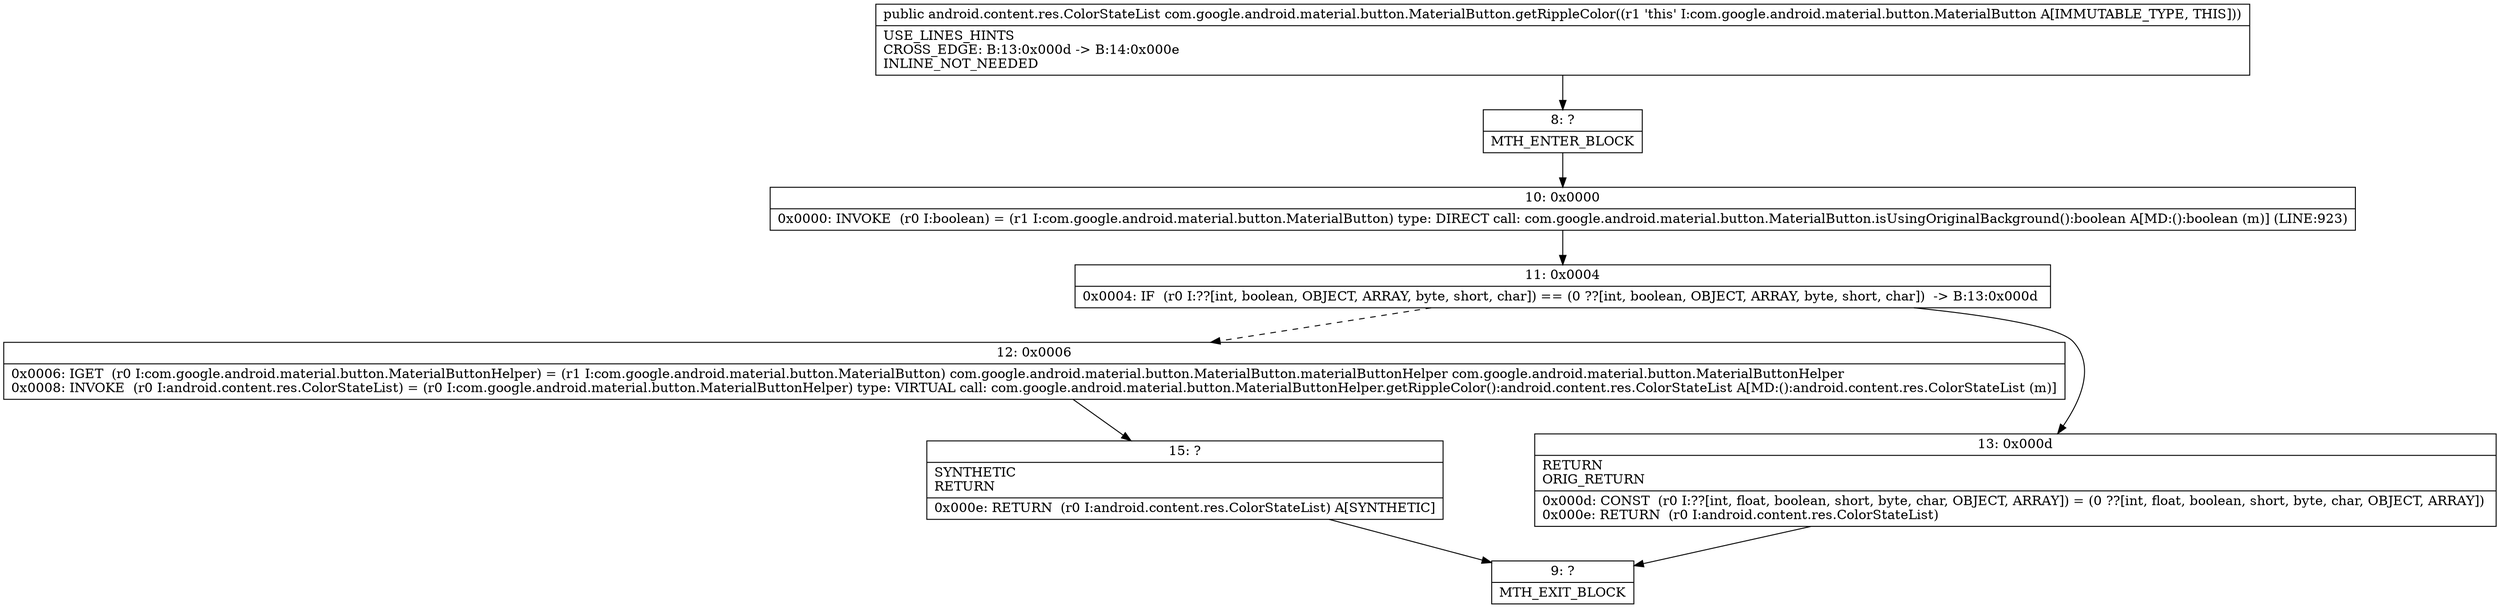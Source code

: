 digraph "CFG forcom.google.android.material.button.MaterialButton.getRippleColor()Landroid\/content\/res\/ColorStateList;" {
Node_8 [shape=record,label="{8\:\ ?|MTH_ENTER_BLOCK\l}"];
Node_10 [shape=record,label="{10\:\ 0x0000|0x0000: INVOKE  (r0 I:boolean) = (r1 I:com.google.android.material.button.MaterialButton) type: DIRECT call: com.google.android.material.button.MaterialButton.isUsingOriginalBackground():boolean A[MD:():boolean (m)] (LINE:923)\l}"];
Node_11 [shape=record,label="{11\:\ 0x0004|0x0004: IF  (r0 I:??[int, boolean, OBJECT, ARRAY, byte, short, char]) == (0 ??[int, boolean, OBJECT, ARRAY, byte, short, char])  \-\> B:13:0x000d \l}"];
Node_12 [shape=record,label="{12\:\ 0x0006|0x0006: IGET  (r0 I:com.google.android.material.button.MaterialButtonHelper) = (r1 I:com.google.android.material.button.MaterialButton) com.google.android.material.button.MaterialButton.materialButtonHelper com.google.android.material.button.MaterialButtonHelper \l0x0008: INVOKE  (r0 I:android.content.res.ColorStateList) = (r0 I:com.google.android.material.button.MaterialButtonHelper) type: VIRTUAL call: com.google.android.material.button.MaterialButtonHelper.getRippleColor():android.content.res.ColorStateList A[MD:():android.content.res.ColorStateList (m)]\l}"];
Node_15 [shape=record,label="{15\:\ ?|SYNTHETIC\lRETURN\l|0x000e: RETURN  (r0 I:android.content.res.ColorStateList) A[SYNTHETIC]\l}"];
Node_9 [shape=record,label="{9\:\ ?|MTH_EXIT_BLOCK\l}"];
Node_13 [shape=record,label="{13\:\ 0x000d|RETURN\lORIG_RETURN\l|0x000d: CONST  (r0 I:??[int, float, boolean, short, byte, char, OBJECT, ARRAY]) = (0 ??[int, float, boolean, short, byte, char, OBJECT, ARRAY]) \l0x000e: RETURN  (r0 I:android.content.res.ColorStateList) \l}"];
MethodNode[shape=record,label="{public android.content.res.ColorStateList com.google.android.material.button.MaterialButton.getRippleColor((r1 'this' I:com.google.android.material.button.MaterialButton A[IMMUTABLE_TYPE, THIS]))  | USE_LINES_HINTS\lCROSS_EDGE: B:13:0x000d \-\> B:14:0x000e\lINLINE_NOT_NEEDED\l}"];
MethodNode -> Node_8;Node_8 -> Node_10;
Node_10 -> Node_11;
Node_11 -> Node_12[style=dashed];
Node_11 -> Node_13;
Node_12 -> Node_15;
Node_15 -> Node_9;
Node_13 -> Node_9;
}

